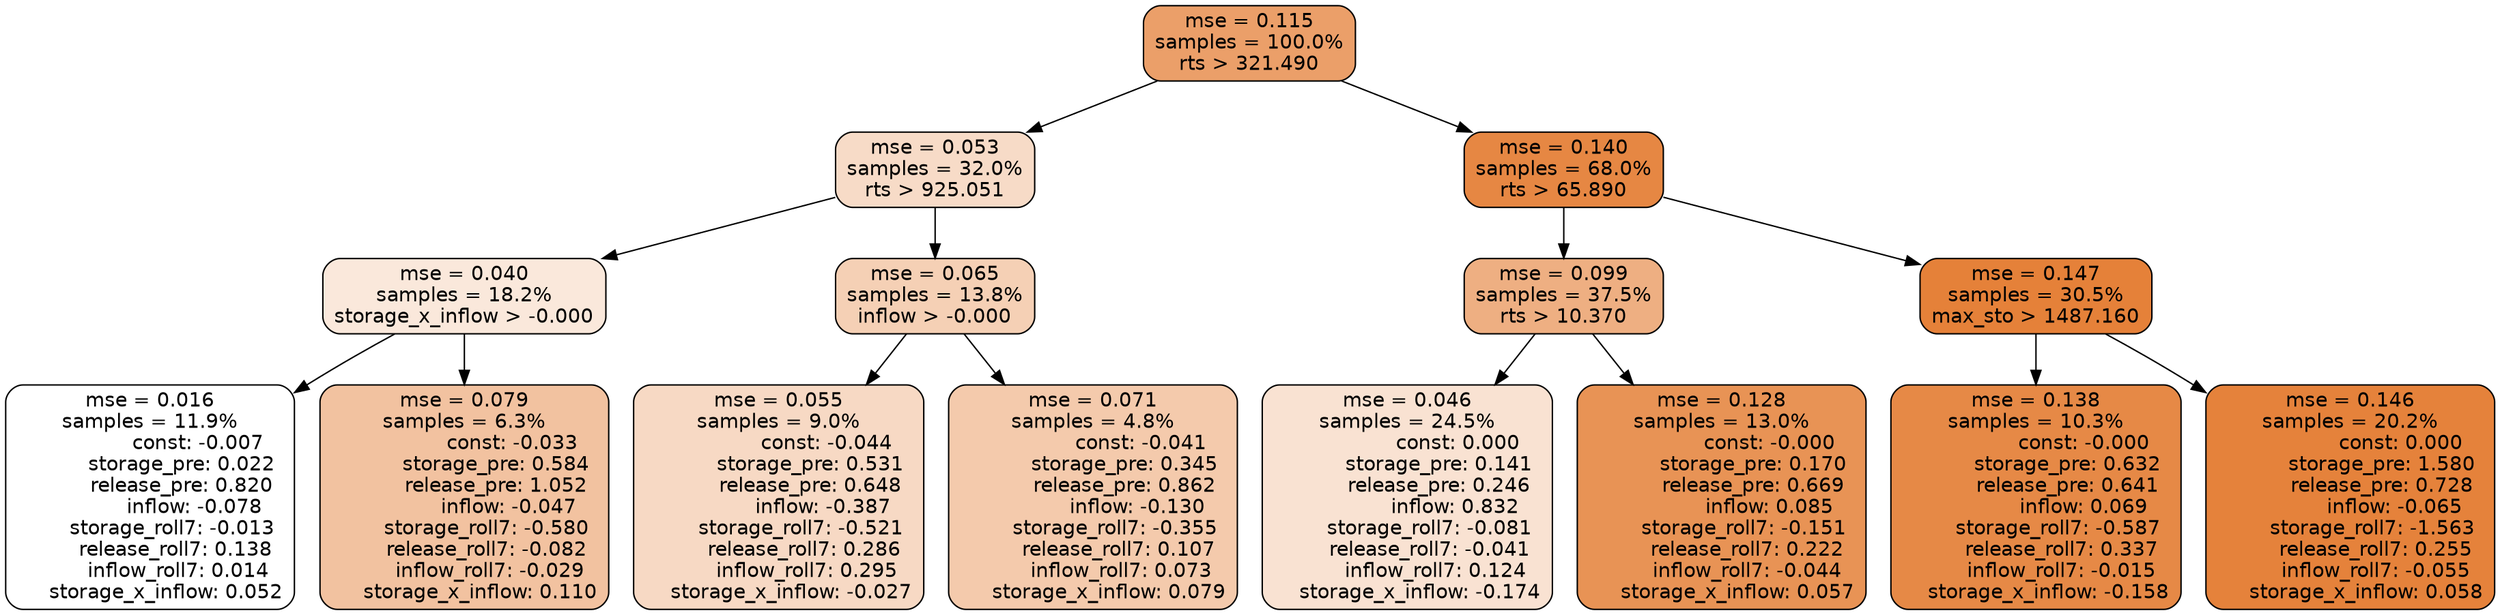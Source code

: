 digraph tree {
node [shape=rectangle, style="filled, rounded", color="black", fontname=helvetica] ;
edge [fontname=helvetica] ;
	"0" [label="mse = 0.115
samples = 100.0%
rts > 321.490", fillcolor="#eb9f69"]
	"8" [label="mse = 0.053
samples = 32.0%
rts > 925.051", fillcolor="#f7dbc7"]
	"1" [label="mse = 0.140
samples = 68.0%
rts > 65.890", fillcolor="#e68743"]
	"9" [label="mse = 0.040
samples = 18.2%
storage_x_inflow > -0.000", fillcolor="#fae8db"]
	"12" [label="mse = 0.065
samples = 13.8%
inflow > -0.000", fillcolor="#f5d0b5"]
	"2" [label="mse = 0.099
samples = 37.5%
rts > 10.370", fillcolor="#eeaf82"]
	"5" [label="mse = 0.147
samples = 30.5%
max_sto > 1487.160", fillcolor="#e58139"]
	"10" [label="mse = 0.016
samples = 11.9%
               const: -0.007
          storage_pre: 0.022
          release_pre: 0.820
              inflow: -0.078
       storage_roll7: -0.013
        release_roll7: 0.138
         inflow_roll7: 0.014
     storage_x_inflow: 0.052", fillcolor="#ffffff"]
	"11" [label="mse = 0.079
samples = 6.3%
               const: -0.033
          storage_pre: 0.584
          release_pre: 1.052
              inflow: -0.047
       storage_roll7: -0.580
       release_roll7: -0.082
        inflow_roll7: -0.029
     storage_x_inflow: 0.110", fillcolor="#f2c2a0"]
	"13" [label="mse = 0.055
samples = 9.0%
               const: -0.044
          storage_pre: 0.531
          release_pre: 0.648
              inflow: -0.387
       storage_roll7: -0.521
        release_roll7: 0.286
         inflow_roll7: 0.295
    storage_x_inflow: -0.027", fillcolor="#f7d9c4"]
	"14" [label="mse = 0.071
samples = 4.8%
               const: -0.041
          storage_pre: 0.345
          release_pre: 0.862
              inflow: -0.130
       storage_roll7: -0.355
        release_roll7: 0.107
         inflow_roll7: 0.073
     storage_x_inflow: 0.079", fillcolor="#f4caac"]
	"3" [label="mse = 0.046
samples = 24.5%
                const: 0.000
          storage_pre: 0.141
          release_pre: 0.246
               inflow: 0.832
       storage_roll7: -0.081
       release_roll7: -0.041
         inflow_roll7: 0.124
    storage_x_inflow: -0.174", fillcolor="#f9e2d2"]
	"4" [label="mse = 0.128
samples = 13.0%
               const: -0.000
          storage_pre: 0.170
          release_pre: 0.669
               inflow: 0.085
       storage_roll7: -0.151
        release_roll7: 0.222
        inflow_roll7: -0.044
     storage_x_inflow: 0.057", fillcolor="#e89355"]
	"7" [label="mse = 0.138
samples = 10.3%
               const: -0.000
          storage_pre: 0.632
          release_pre: 0.641
               inflow: 0.069
       storage_roll7: -0.587
        release_roll7: 0.337
        inflow_roll7: -0.015
    storage_x_inflow: -0.158", fillcolor="#e68946"]
	"6" [label="mse = 0.146
samples = 20.2%
                const: 0.000
          storage_pre: 1.580
          release_pre: 0.728
              inflow: -0.065
       storage_roll7: -1.563
        release_roll7: 0.255
        inflow_roll7: -0.055
     storage_x_inflow: 0.058", fillcolor="#e5823b"]

	"0" -> "1"
	"0" -> "8"
	"8" -> "9"
	"8" -> "12"
	"1" -> "2"
	"1" -> "5"
	"9" -> "10"
	"9" -> "11"
	"12" -> "13"
	"12" -> "14"
	"2" -> "3"
	"2" -> "4"
	"5" -> "6"
	"5" -> "7"
}